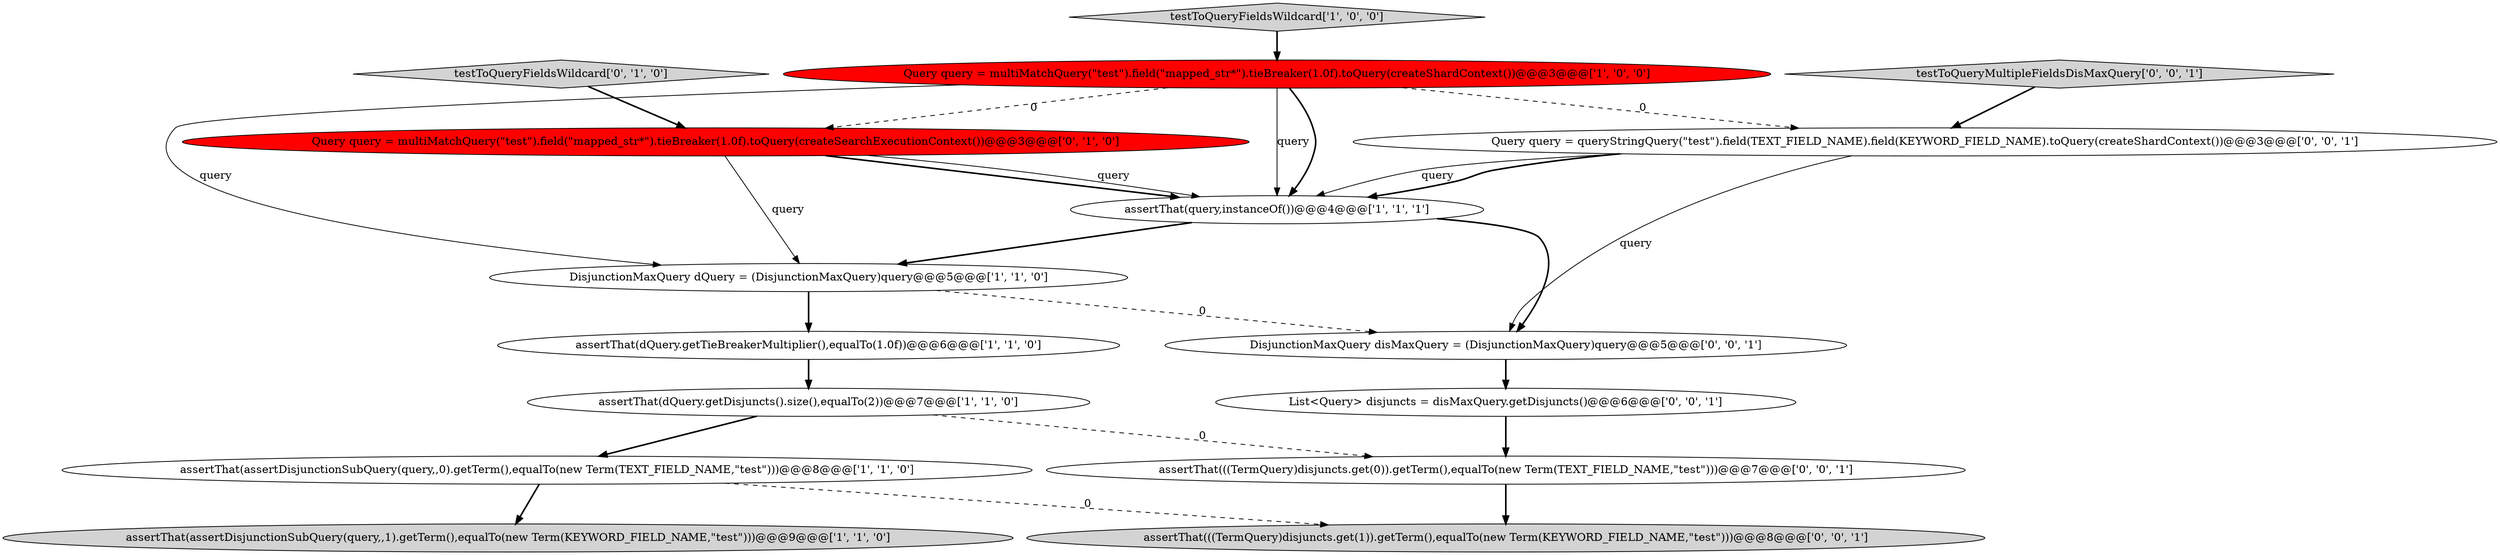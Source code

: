 digraph {
8 [style = filled, label = "testToQueryFieldsWildcard['0', '1', '0']", fillcolor = lightgray, shape = diamond image = "AAA0AAABBB2BBB"];
0 [style = filled, label = "testToQueryFieldsWildcard['1', '0', '0']", fillcolor = lightgray, shape = diamond image = "AAA0AAABBB1BBB"];
2 [style = filled, label = "DisjunctionMaxQuery dQuery = (DisjunctionMaxQuery)query@@@5@@@['1', '1', '0']", fillcolor = white, shape = ellipse image = "AAA0AAABBB1BBB"];
4 [style = filled, label = "Query query = multiMatchQuery(\"test\").field(\"mapped_str*\").tieBreaker(1.0f).toQuery(createShardContext())@@@3@@@['1', '0', '0']", fillcolor = red, shape = ellipse image = "AAA1AAABBB1BBB"];
1 [style = filled, label = "assertThat(assertDisjunctionSubQuery(query,,1).getTerm(),equalTo(new Term(KEYWORD_FIELD_NAME,\"test\")))@@@9@@@['1', '1', '0']", fillcolor = lightgray, shape = ellipse image = "AAA0AAABBB1BBB"];
14 [style = filled, label = "List<Query> disjuncts = disMaxQuery.getDisjuncts()@@@6@@@['0', '0', '1']", fillcolor = white, shape = ellipse image = "AAA0AAABBB3BBB"];
5 [style = filled, label = "assertThat(dQuery.getTieBreakerMultiplier(),equalTo(1.0f))@@@6@@@['1', '1', '0']", fillcolor = white, shape = ellipse image = "AAA0AAABBB1BBB"];
6 [style = filled, label = "assertThat(dQuery.getDisjuncts().size(),equalTo(2))@@@7@@@['1', '1', '0']", fillcolor = white, shape = ellipse image = "AAA0AAABBB1BBB"];
13 [style = filled, label = "assertThat(((TermQuery)disjuncts.get(1)).getTerm(),equalTo(new Term(KEYWORD_FIELD_NAME,\"test\")))@@@8@@@['0', '0', '1']", fillcolor = lightgray, shape = ellipse image = "AAA0AAABBB3BBB"];
11 [style = filled, label = "Query query = queryStringQuery(\"test\").field(TEXT_FIELD_NAME).field(KEYWORD_FIELD_NAME).toQuery(createShardContext())@@@3@@@['0', '0', '1']", fillcolor = white, shape = ellipse image = "AAA0AAABBB3BBB"];
3 [style = filled, label = "assertThat(assertDisjunctionSubQuery(query,,0).getTerm(),equalTo(new Term(TEXT_FIELD_NAME,\"test\")))@@@8@@@['1', '1', '0']", fillcolor = white, shape = ellipse image = "AAA0AAABBB1BBB"];
9 [style = filled, label = "Query query = multiMatchQuery(\"test\").field(\"mapped_str*\").tieBreaker(1.0f).toQuery(createSearchExecutionContext())@@@3@@@['0', '1', '0']", fillcolor = red, shape = ellipse image = "AAA1AAABBB2BBB"];
10 [style = filled, label = "DisjunctionMaxQuery disMaxQuery = (DisjunctionMaxQuery)query@@@5@@@['0', '0', '1']", fillcolor = white, shape = ellipse image = "AAA0AAABBB3BBB"];
12 [style = filled, label = "assertThat(((TermQuery)disjuncts.get(0)).getTerm(),equalTo(new Term(TEXT_FIELD_NAME,\"test\")))@@@7@@@['0', '0', '1']", fillcolor = white, shape = ellipse image = "AAA0AAABBB3BBB"];
15 [style = filled, label = "testToQueryMultipleFieldsDisMaxQuery['0', '0', '1']", fillcolor = lightgray, shape = diamond image = "AAA0AAABBB3BBB"];
7 [style = filled, label = "assertThat(query,instanceOf())@@@4@@@['1', '1', '1']", fillcolor = white, shape = ellipse image = "AAA0AAABBB1BBB"];
6->3 [style = bold, label=""];
3->1 [style = bold, label=""];
10->14 [style = bold, label=""];
7->10 [style = bold, label=""];
4->7 [style = solid, label="query"];
9->7 [style = bold, label=""];
3->13 [style = dashed, label="0"];
4->7 [style = bold, label=""];
2->10 [style = dashed, label="0"];
11->7 [style = solid, label="query"];
6->12 [style = dashed, label="0"];
9->2 [style = solid, label="query"];
12->13 [style = bold, label=""];
4->9 [style = dashed, label="0"];
5->6 [style = bold, label=""];
15->11 [style = bold, label=""];
0->4 [style = bold, label=""];
7->2 [style = bold, label=""];
14->12 [style = bold, label=""];
8->9 [style = bold, label=""];
9->7 [style = solid, label="query"];
4->11 [style = dashed, label="0"];
11->10 [style = solid, label="query"];
4->2 [style = solid, label="query"];
11->7 [style = bold, label=""];
2->5 [style = bold, label=""];
}
